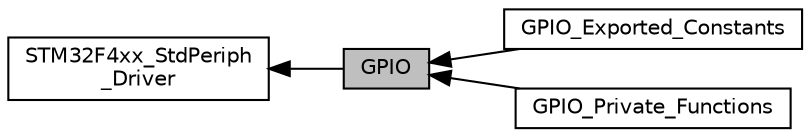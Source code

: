 digraph "GPIO"
{
  edge [fontname="Helvetica",fontsize="10",labelfontname="Helvetica",labelfontsize="10"];
  node [fontname="Helvetica",fontsize="10",shape=record];
  rankdir=LR;
  Node3 [label="GPIO_Exported_Constants",height=0.2,width=0.4,color="black", fillcolor="white", style="filled",URL="$group___g_p_i_o___exported___constants.html"];
  Node2 [label="GPIO_Private_Functions",height=0.2,width=0.4,color="black", fillcolor="white", style="filled",URL="$group___g_p_i_o___private___functions.html"];
  Node1 [label="STM32F4xx_StdPeriph\l_Driver",height=0.2,width=0.4,color="black", fillcolor="white", style="filled",URL="$group___s_t_m32_f4xx___std_periph___driver.html"];
  Node0 [label="GPIO",height=0.2,width=0.4,color="black", fillcolor="grey75", style="filled", fontcolor="black"];
  Node1->Node0 [shape=plaintext, dir="back", style="solid"];
  Node0->Node2 [shape=plaintext, dir="back", style="solid"];
  Node0->Node3 [shape=plaintext, dir="back", style="solid"];
}
